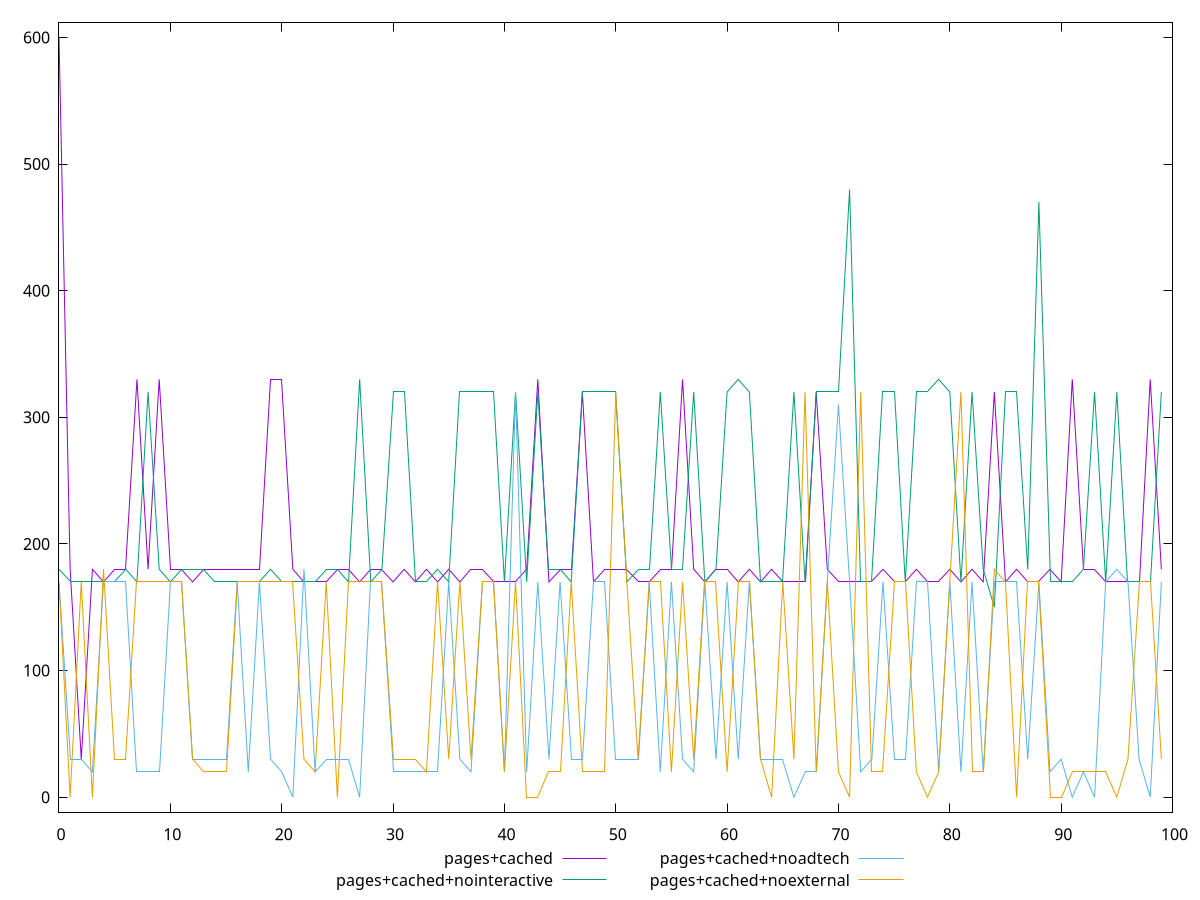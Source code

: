 $_pagesCached <<EOF
600
180
30
180
170
180
180
330
180
330
180
180
170
180
180
180
180
180
180
330
330
180
170
170
170
180
180
170
180
180
170
180
170
180
170
180
170
180
180
170
170
170
180
330
170
180
180
320
170
180
180
180
170
170
180
180
330
180
170
180
180
170
180
170
180
170
170
170
320
180
170
170
170
170
180
170
170
180
170
170
180
170
180
170
320
170
180
170
170
180
170
330
180
180
170
170
170
170
330
180
EOF
$_pagesCachedNointeractive <<EOF
180
170
170
170
170
170
180
170
320
180
170
180
180
180
170
170
170
170
170
180
170
170
170
170
180
180
170
330
170
180
320
320
170
170
180
170
320
320
320
320
170
320
170
320
180
180
170
320
320
320
320
170
180
180
320
180
180
320
170
180
320
330
320
170
170
170
320
170
320
320
320
480
170
170
320
320
170
320
320
330
320
170
320
180
150
320
320
180
470
170
170
170
180
320
170
320
170
170
170
320
EOF
$_pagesCachedNoadtech <<EOF
170
30
30
20
170
170
170
20
20
20
170
170
30
30
30
30
170
20
170
30
20
0
180
20
30
30
30
0
170
170
20
20
20
20
20
170
30
20
170
170
20
320
20
170
30
170
30
30
170
170
30
30
30
170
20
170
30
20
170
30
170
30
170
30
30
30
0
20
20
170
310
170
20
30
170
30
30
170
170
20
170
20
170
20
170
170
170
30
170
20
30
0
20
0
170
180
170
30
0
170
EOF
$_pagesCachedNoexternal <<EOF
170
0
170
0
180
30
30
170
170
170
170
170
30
20
20
20
170
170
170
170
170
170
30
20
170
0
170
170
170
170
30
30
30
20
170
30
170
30
170
170
20
170
0
0
20
20
170
20
20
20
320
170
30
170
170
20
170
30
170
170
20
170
170
30
0
170
30
320
20
170
20
0
320
20
20
170
170
20
0
20
170
320
20
20
180
170
0
170
170
0
0
20
20
20
20
0
30
170
170
30
EOF
set key outside below
set terminal pngcairo
set output "report_00006_2020-11-02T20-21-41.718Z/uses-http2/uses-http2_pages+cached_pages+cached+nointeractive_pages+cached+noadtech_pages+cached+noexternal.png"
set yrange [-12:612]
plot $_pagesCached title "pages+cached" with line ,$_pagesCachedNointeractive title "pages+cached+nointeractive" with line ,$_pagesCachedNoadtech title "pages+cached+noadtech" with line ,$_pagesCachedNoexternal title "pages+cached+noexternal" with line ,